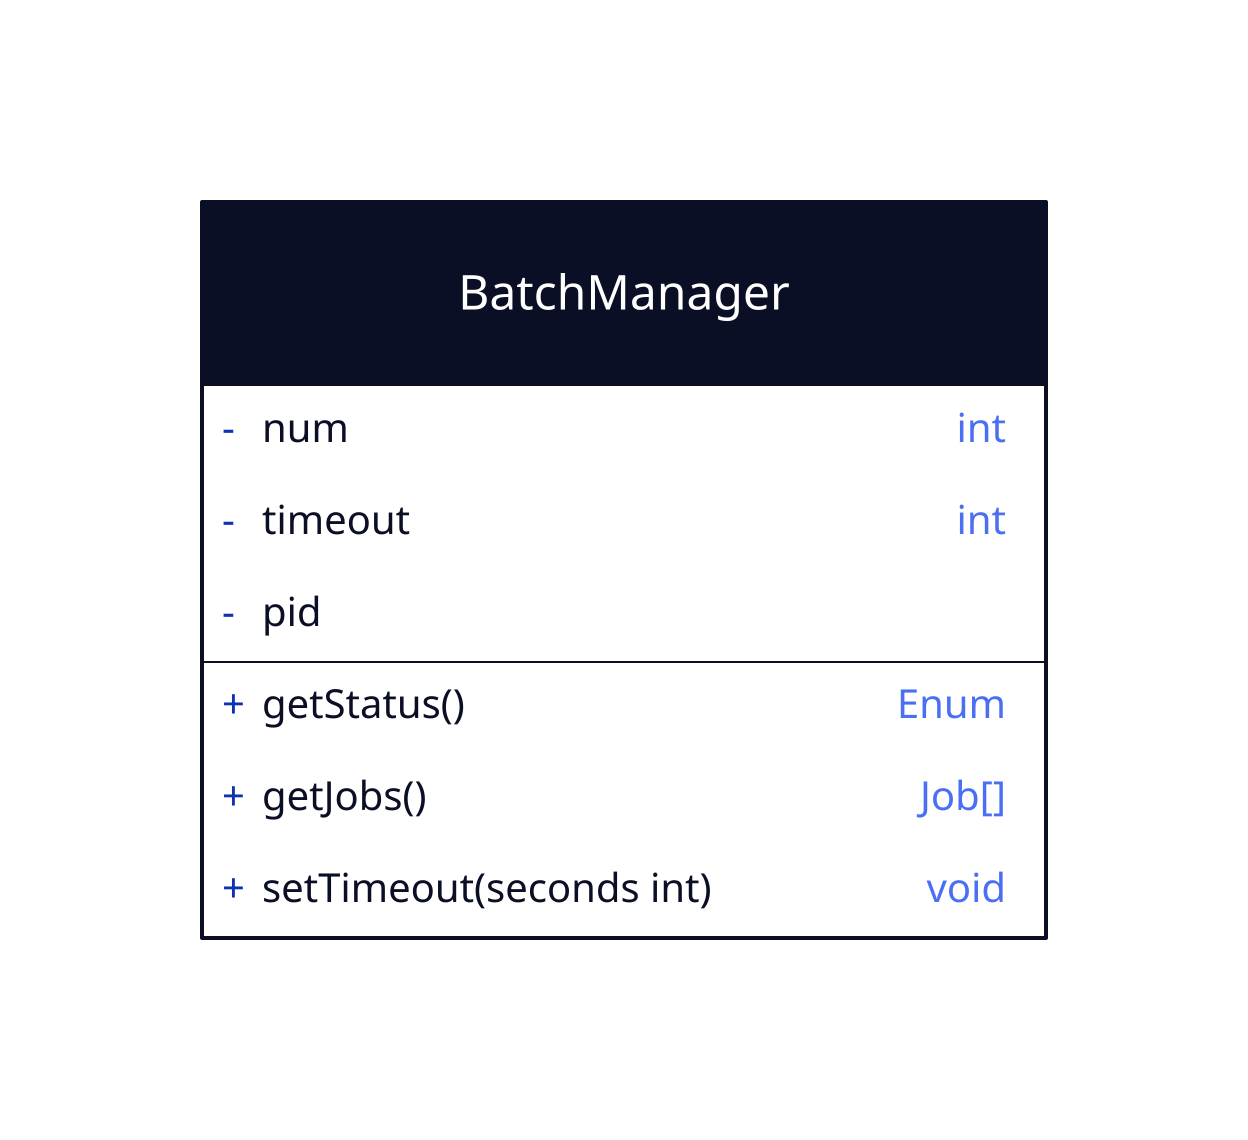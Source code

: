 manager: BatchManager {
  shape: class
  -num: int
  -timeout: int
  -pid

  +getStatus(): Enum
  +getJobs(): "Job[]"
  +setTimeout(seconds int)
}
